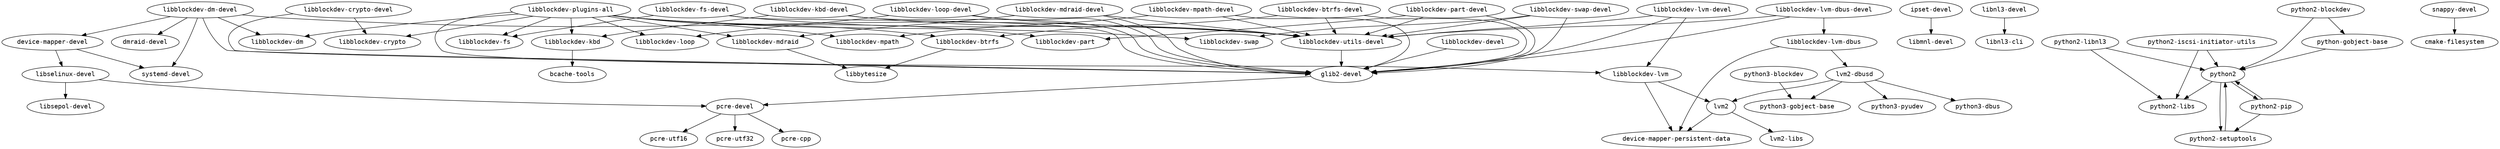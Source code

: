 strict digraph G {
node [fontname=monospace];
  "device-mapper-devel" -> "libselinux-devel";
  "device-mapper-devel" -> "systemd-devel";
  "glib2-devel" -> "pcre-devel";
  "ipset-devel" -> "libmnl-devel";
  "libblockdev-btrfs-devel" -> "glib2-devel";
  "libblockdev-btrfs-devel" -> "libblockdev-btrfs";
  "libblockdev-btrfs-devel" -> "libblockdev-utils-devel";
  "libblockdev-btrfs" -> "libbytesize";
  "libblockdev-crypto-devel" -> "glib2-devel";
  "libblockdev-crypto-devel" -> "libblockdev-crypto";
  "libblockdev-devel" -> "glib2-devel";
  "libblockdev-dm-devel" -> "device-mapper-devel";
  "libblockdev-dm-devel" -> "dmraid-devel";
  "libblockdev-dm-devel" -> "glib2-devel";
  "libblockdev-dm-devel" -> "libblockdev-dm";
  "libblockdev-dm-devel" -> "libblockdev-utils-devel";
  "libblockdev-dm-devel" -> "systemd-devel";
  "libblockdev-fs-devel" -> "glib2-devel";
  "libblockdev-fs-devel" -> "libblockdev-fs";
  "libblockdev-fs-devel" -> "libblockdev-utils-devel";
  "libblockdev-kbd" -> "bcache-tools";
  "libblockdev-kbd-devel" -> "glib2-devel";
  "libblockdev-kbd-devel" -> "libblockdev-kbd";
  "libblockdev-kbd-devel" -> "libblockdev-utils-devel";
  "libblockdev-loop-devel" -> "glib2-devel";
  "libblockdev-loop-devel" -> "libblockdev-loop";
  "libblockdev-loop-devel" -> "libblockdev-utils-devel";
  "libblockdev-lvm-dbus-devel" -> "glib2-devel";
  "libblockdev-lvm-dbus-devel" -> "libblockdev-lvm-dbus";
  "libblockdev-lvm-dbus-devel" -> "libblockdev-utils-devel";
  "libblockdev-lvm-dbus" -> "device-mapper-persistent-data";
  "libblockdev-lvm-dbus" -> "lvm2-dbusd";
  "libblockdev-lvm-devel" -> "glib2-devel";
  "libblockdev-lvm-devel" -> "libblockdev-lvm";
  "libblockdev-lvm-devel" -> "libblockdev-utils-devel";
  "libblockdev-lvm" -> "device-mapper-persistent-data";
  "libblockdev-lvm" -> "lvm2";
  "libblockdev-mdraid-devel" -> "glib2-devel";
  "libblockdev-mdraid-devel" -> "libblockdev-mdraid";
  "libblockdev-mdraid-devel" -> "libblockdev-utils-devel";
  "libblockdev-mdraid" -> "libbytesize";
  "libblockdev-mpath-devel" -> "glib2-devel";
  "libblockdev-mpath-devel" -> "libblockdev-mpath";
  "libblockdev-mpath-devel" -> "libblockdev-utils-devel";
  "libblockdev-part-devel" -> "glib2-devel";
  "libblockdev-part-devel" -> "libblockdev-part";
  "libblockdev-part-devel" -> "libblockdev-utils-devel";
  "libblockdev-plugins-all" -> "libblockdev-btrfs";
  "libblockdev-plugins-all" -> "libblockdev-crypto";
  "libblockdev-plugins-all" -> "libblockdev-dm";
  "libblockdev-plugins-all" -> "libblockdev-fs";
  "libblockdev-plugins-all" -> "libblockdev-kbd";
  "libblockdev-plugins-all" -> "libblockdev-loop";
  "libblockdev-plugins-all" -> "libblockdev-lvm";
  "libblockdev-plugins-all" -> "libblockdev-mdraid";
  "libblockdev-plugins-all" -> "libblockdev-mpath";
  "libblockdev-plugins-all" -> "libblockdev-part";
  "libblockdev-plugins-all" -> "libblockdev-swap";
  "libblockdev-swap-devel" -> "glib2-devel";
  "libblockdev-swap-devel" -> "libblockdev-swap";
  "libblockdev-swap-devel" -> "libblockdev-utils-devel";
  "libblockdev-utils-devel" -> "glib2-devel";
  "libnl3-devel" -> "libnl3-cli";
  "libselinux-devel" -> "libsepol-devel";
  "libselinux-devel" -> "pcre-devel";
  "lvm2-dbusd" -> "lvm2";
  "lvm2-dbusd" -> "python3-dbus";
  "lvm2-dbusd" -> "python3-gobject-base";
  "lvm2-dbusd" -> "python3-pyudev";
  "lvm2" -> "device-mapper-persistent-data";
  "lvm2" -> "lvm2-libs";
  "pcre-devel" -> "pcre-cpp";
  "pcre-devel" -> "pcre-utf16";
  "pcre-devel" -> "pcre-utf32";
  "python2-blockdev" -> "python2";
  "python2-blockdev" -> "python-gobject-base";
  "python2-iscsi-initiator-utils" -> "python2";
  "python2-iscsi-initiator-utils" -> "python2-libs";
  "python2-libnl3" -> "python2";
  "python2-libnl3" -> "python2-libs";
  "python2-pip" -> "python2";
  "python2-pip" -> "python2-setuptools";
  "python2" -> "python2-libs";
  "python2" -> "python2-pip";
  "python2" -> "python2-setuptools";
  "python2-setuptools" -> "python2";
  "python3-blockdev" -> "python3-gobject-base";
  "python-gobject-base" -> "python2";
  "snappy-devel" -> "cmake-filesystem";
}

